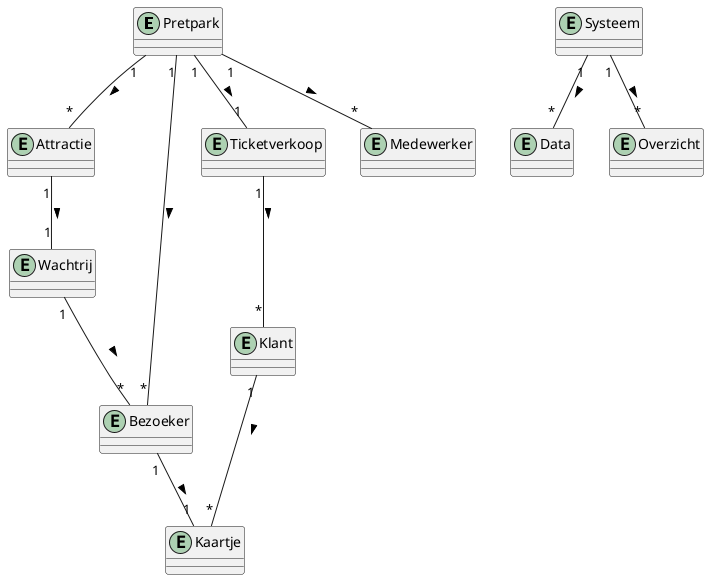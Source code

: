 @startuml
' Entiteiten (Zelfstandige Naamwoorden)
entity Pretpark
entity Attractie
entity Ticketverkoop
entity Bezoeker
entity Kaartje
entity Systeem
entity Data
entity Overzicht
' entity Medewerkerspas
entity Klant
entity Wachtrij
entity Medewerker
' entity Ziekte
' entity Eetvoorkeur
' Relaties
Pretpark "1" -- "*" Bezoeker : >
Pretpark "1" -- "1" Ticketverkoop : >
Pretpark "1" -- "*" Attractie : >
Pretpark "1" -- "*" Medewerker : >
' Medewerker "1" -- "1" Medewerkerspas : >
' Bezoeker "1" -- "0..*" Ziekte : >
' Bezoeker "1" -- "*" Eetvoorkeur : >
Bezoeker "1" -- "1" Kaartje : >
Ticketverkoop "1" -- "*" Klant : >
Klant "1" -- "*" Kaartje : >
Attractie "1" -- "1" Wachtrij : >
Wachtrij "1" -- "*" Bezoeker : >
Systeem "1" -- "*" Data : >
Systeem "1" -- "*" Overzicht : >
@enduml